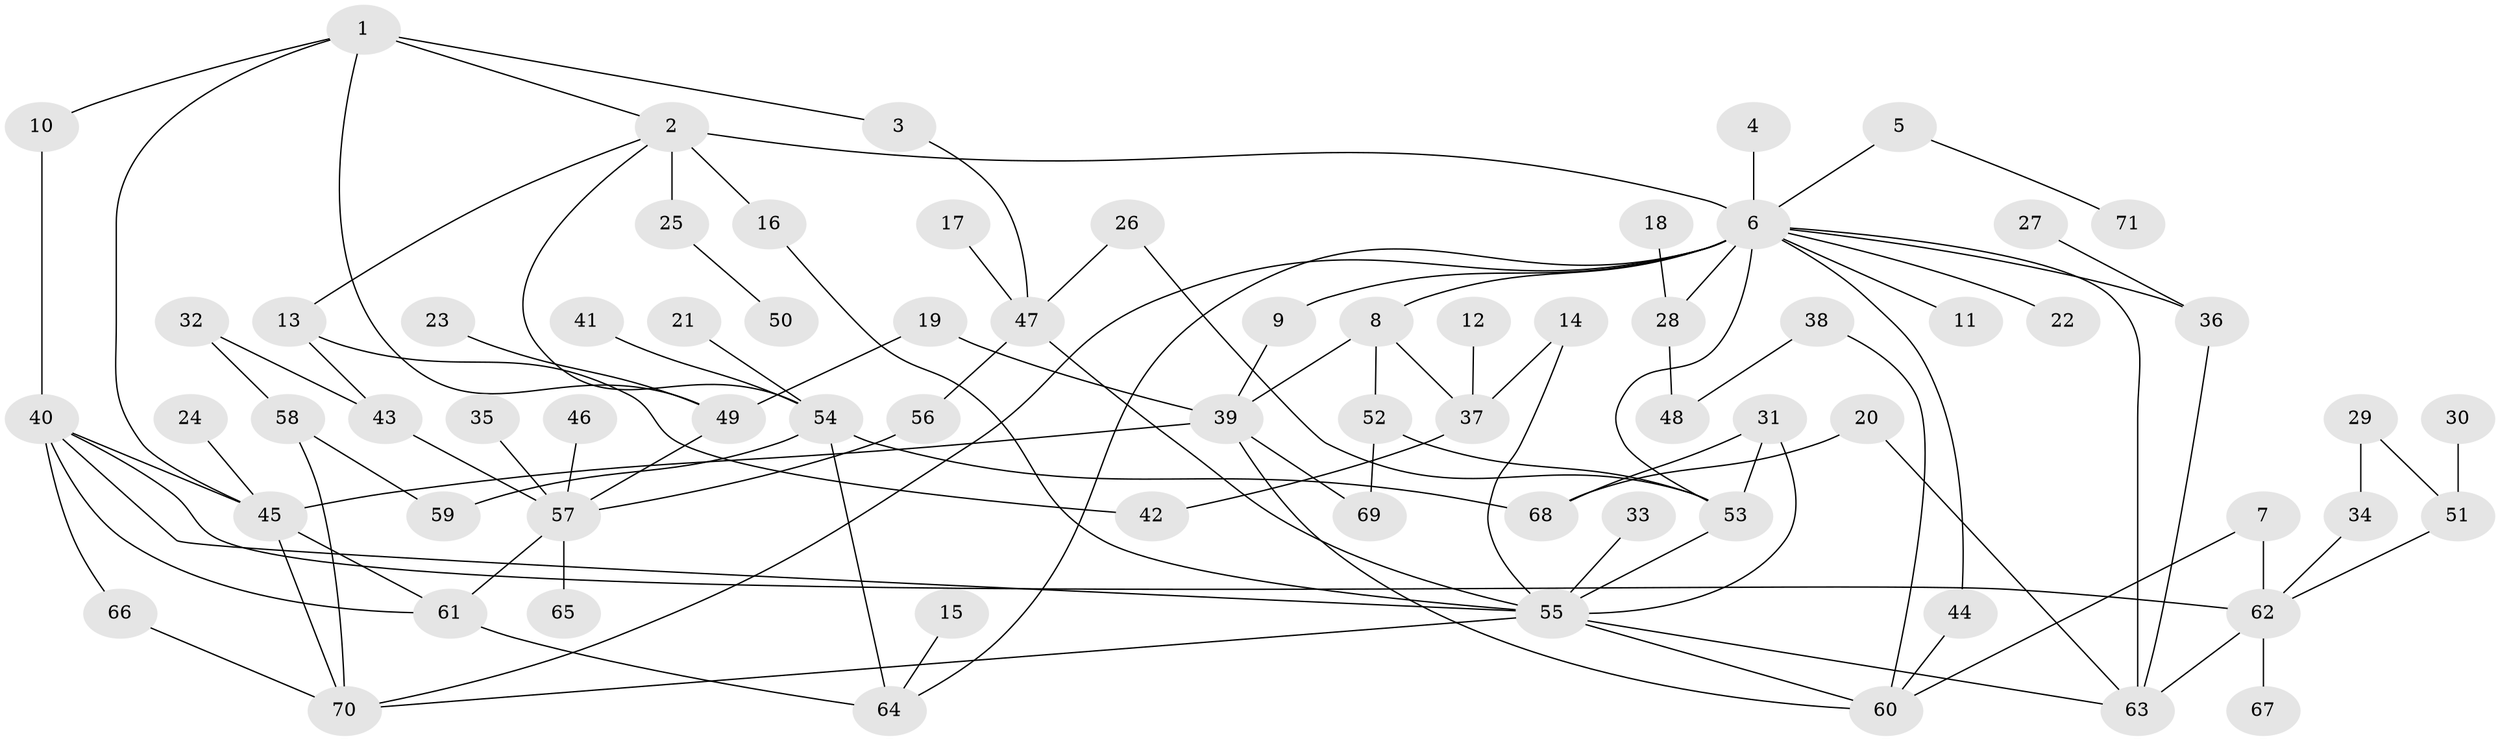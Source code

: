 // original degree distribution, {4: 0.1276595744680851, 12: 0.0070921985815602835, 3: 0.1702127659574468, 5: 0.04964539007092199, 2: 0.3333333333333333, 1: 0.28368794326241137, 7: 0.02127659574468085, 6: 0.0070921985815602835}
// Generated by graph-tools (version 1.1) at 2025/49/03/09/25 03:49:25]
// undirected, 71 vertices, 104 edges
graph export_dot {
graph [start="1"]
  node [color=gray90,style=filled];
  1;
  2;
  3;
  4;
  5;
  6;
  7;
  8;
  9;
  10;
  11;
  12;
  13;
  14;
  15;
  16;
  17;
  18;
  19;
  20;
  21;
  22;
  23;
  24;
  25;
  26;
  27;
  28;
  29;
  30;
  31;
  32;
  33;
  34;
  35;
  36;
  37;
  38;
  39;
  40;
  41;
  42;
  43;
  44;
  45;
  46;
  47;
  48;
  49;
  50;
  51;
  52;
  53;
  54;
  55;
  56;
  57;
  58;
  59;
  60;
  61;
  62;
  63;
  64;
  65;
  66;
  67;
  68;
  69;
  70;
  71;
  1 -- 2 [weight=1.0];
  1 -- 3 [weight=1.0];
  1 -- 10 [weight=1.0];
  1 -- 45 [weight=1.0];
  1 -- 49 [weight=1.0];
  2 -- 6 [weight=1.0];
  2 -- 13 [weight=1.0];
  2 -- 16 [weight=2.0];
  2 -- 25 [weight=1.0];
  2 -- 54 [weight=1.0];
  3 -- 47 [weight=1.0];
  4 -- 6 [weight=1.0];
  5 -- 6 [weight=1.0];
  5 -- 71 [weight=1.0];
  6 -- 8 [weight=1.0];
  6 -- 9 [weight=1.0];
  6 -- 11 [weight=1.0];
  6 -- 22 [weight=1.0];
  6 -- 28 [weight=1.0];
  6 -- 36 [weight=1.0];
  6 -- 44 [weight=1.0];
  6 -- 53 [weight=1.0];
  6 -- 63 [weight=1.0];
  6 -- 64 [weight=1.0];
  6 -- 70 [weight=1.0];
  7 -- 60 [weight=1.0];
  7 -- 62 [weight=1.0];
  8 -- 37 [weight=1.0];
  8 -- 39 [weight=1.0];
  8 -- 52 [weight=1.0];
  9 -- 39 [weight=1.0];
  10 -- 40 [weight=1.0];
  12 -- 37 [weight=1.0];
  13 -- 42 [weight=1.0];
  13 -- 43 [weight=1.0];
  14 -- 37 [weight=1.0];
  14 -- 55 [weight=1.0];
  15 -- 64 [weight=1.0];
  16 -- 55 [weight=1.0];
  17 -- 47 [weight=1.0];
  18 -- 28 [weight=1.0];
  19 -- 39 [weight=1.0];
  19 -- 49 [weight=1.0];
  20 -- 63 [weight=1.0];
  20 -- 68 [weight=1.0];
  21 -- 54 [weight=1.0];
  23 -- 49 [weight=1.0];
  24 -- 45 [weight=1.0];
  25 -- 50 [weight=1.0];
  26 -- 47 [weight=1.0];
  26 -- 53 [weight=1.0];
  27 -- 36 [weight=1.0];
  28 -- 48 [weight=1.0];
  29 -- 34 [weight=1.0];
  29 -- 51 [weight=1.0];
  30 -- 51 [weight=1.0];
  31 -- 53 [weight=1.0];
  31 -- 55 [weight=1.0];
  31 -- 68 [weight=1.0];
  32 -- 43 [weight=1.0];
  32 -- 58 [weight=1.0];
  33 -- 55 [weight=1.0];
  34 -- 62 [weight=1.0];
  35 -- 57 [weight=1.0];
  36 -- 63 [weight=1.0];
  37 -- 42 [weight=1.0];
  38 -- 48 [weight=1.0];
  38 -- 60 [weight=1.0];
  39 -- 45 [weight=1.0];
  39 -- 60 [weight=1.0];
  39 -- 69 [weight=1.0];
  40 -- 45 [weight=1.0];
  40 -- 55 [weight=1.0];
  40 -- 61 [weight=1.0];
  40 -- 62 [weight=1.0];
  40 -- 66 [weight=1.0];
  41 -- 54 [weight=1.0];
  43 -- 57 [weight=1.0];
  44 -- 60 [weight=1.0];
  45 -- 61 [weight=1.0];
  45 -- 70 [weight=1.0];
  46 -- 57 [weight=1.0];
  47 -- 55 [weight=1.0];
  47 -- 56 [weight=1.0];
  49 -- 57 [weight=1.0];
  51 -- 62 [weight=1.0];
  52 -- 53 [weight=1.0];
  52 -- 69 [weight=1.0];
  53 -- 55 [weight=1.0];
  54 -- 59 [weight=1.0];
  54 -- 64 [weight=1.0];
  54 -- 68 [weight=1.0];
  55 -- 60 [weight=1.0];
  55 -- 63 [weight=1.0];
  55 -- 70 [weight=1.0];
  56 -- 57 [weight=1.0];
  57 -- 61 [weight=1.0];
  57 -- 65 [weight=1.0];
  58 -- 59 [weight=1.0];
  58 -- 70 [weight=1.0];
  61 -- 64 [weight=1.0];
  62 -- 63 [weight=1.0];
  62 -- 67 [weight=1.0];
  66 -- 70 [weight=1.0];
}
